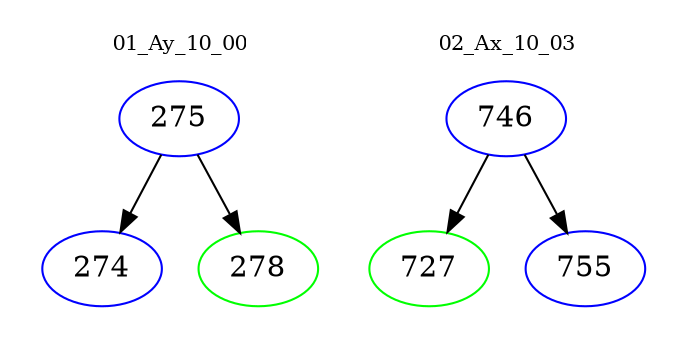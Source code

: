 digraph{
subgraph cluster_0 {
color = white
label = "01_Ay_10_00";
fontsize=10;
T0_275 [label="275", color="blue"]
T0_275 -> T0_274 [color="black"]
T0_274 [label="274", color="blue"]
T0_275 -> T0_278 [color="black"]
T0_278 [label="278", color="green"]
}
subgraph cluster_1 {
color = white
label = "02_Ax_10_03";
fontsize=10;
T1_746 [label="746", color="blue"]
T1_746 -> T1_727 [color="black"]
T1_727 [label="727", color="green"]
T1_746 -> T1_755 [color="black"]
T1_755 [label="755", color="blue"]
}
}
